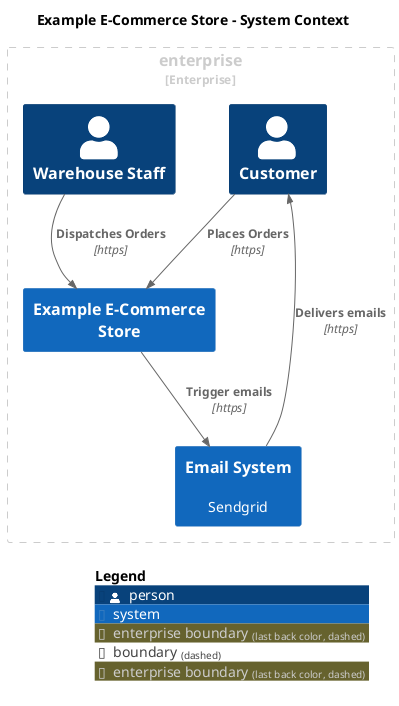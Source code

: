 @startuml
set separator none
title Example E-Commerce Store - System Context

top to bottom direction

!include <C4/C4>
!include <C4/C4_Context>

AddBoundaryTag("enterprise", $borderColor="#cccccc", $fontColor="#cccccc", $borderStyle="dashed")
Boundary(group_1, "enterprise", $tags="enterprise") {
  Person(Customer, "Customer", $descr="", $tags="", $link="")
  System(EmailSystem, "Email System", $descr="Sendgrid", $tags="", $link="")
  Person(WarehouseStaff, "Warehouse Staff", $descr="", $tags="", $link="")
  System(ExampleECommerceStore, "Example E-Commerce Store", $descr="", $tags="", $link="")
}


Rel(Customer, ExampleECommerceStore, "Places Orders", $techn="https", $tags="", $link="")
Rel(WarehouseStaff, ExampleECommerceStore, "Dispatches Orders", $techn="https", $tags="", $link="")
Rel(ExampleECommerceStore, EmailSystem, "Trigger emails", $techn="https", $tags="", $link="")
Rel(EmailSystem, Customer, "Delivers emails", $techn="https", $tags="", $link="")

SHOW_LEGEND(true)
@enduml